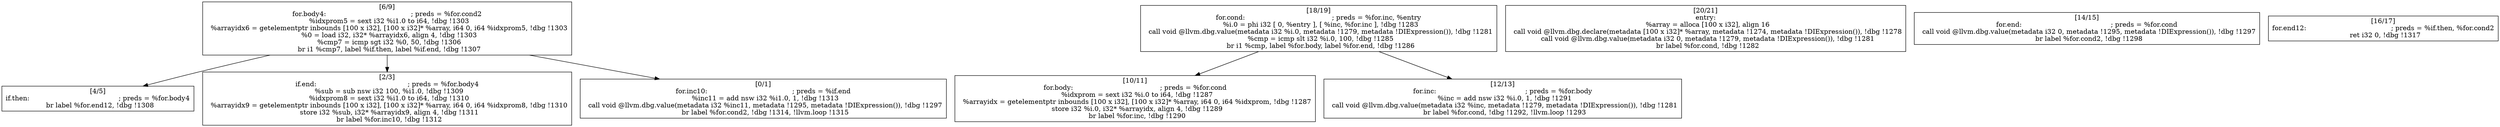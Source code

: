 
digraph G {


node35 [label="[6/9]
for.body4:                                        ; preds = %for.cond2
  %idxprom5 = sext i32 %i1.0 to i64, !dbg !1303
  %arrayidx6 = getelementptr inbounds [100 x i32], [100 x i32]* %array, i64 0, i64 %idxprom5, !dbg !1303
  %0 = load i32, i32* %arrayidx6, align 4, !dbg !1303
  %cmp7 = icmp sgt i32 %0, 50, !dbg !1306
  br i1 %cmp7, label %if.then, label %if.end, !dbg !1307
",shape=rectangle ]
node34 [label="[4/5]
if.then:                                          ; preds = %for.body4
  br label %for.end12, !dbg !1308
",shape=rectangle ]
node28 [label="[10/11]
for.body:                                         ; preds = %for.cond
  %idxprom = sext i32 %i.0 to i64, !dbg !1287
  %arrayidx = getelementptr inbounds [100 x i32], [100 x i32]* %array, i64 0, i64 %idxprom, !dbg !1287
  store i32 %i.0, i32* %arrayidx, align 4, !dbg !1289
  br label %for.inc, !dbg !1290
",shape=rectangle ]
node27 [label="[12/13]
for.inc:                                          ; preds = %for.body
  %inc = add nsw i32 %i.0, 1, !dbg !1291
  call void @llvm.dbg.value(metadata i32 %inc, metadata !1279, metadata !DIExpression()), !dbg !1281
  br label %for.cond, !dbg !1292, !llvm.loop !1293
",shape=rectangle ]
node33 [label="[18/19]
for.cond:                                         ; preds = %for.inc, %entry
  %i.0 = phi i32 [ 0, %entry ], [ %inc, %for.inc ], !dbg !1283
  call void @llvm.dbg.value(metadata i32 %i.0, metadata !1279, metadata !DIExpression()), !dbg !1281
  %cmp = icmp slt i32 %i.0, 100, !dbg !1285
  br i1 %cmp, label %for.body, label %for.end, !dbg !1286
",shape=rectangle ]
node29 [label="[2/3]
if.end:                                           ; preds = %for.body4
  %sub = sub nsw i32 100, %i1.0, !dbg !1309
  %idxprom8 = sext i32 %i1.0 to i64, !dbg !1310
  %arrayidx9 = getelementptr inbounds [100 x i32], [100 x i32]* %array, i64 0, i64 %idxprom8, !dbg !1310
  store i32 %sub, i32* %arrayidx9, align 4, !dbg !1311
  br label %for.inc10, !dbg !1312
",shape=rectangle ]
node30 [label="[0/1]
for.inc10:                                        ; preds = %if.end
  %inc11 = add nsw i32 %i1.0, 1, !dbg !1313
  call void @llvm.dbg.value(metadata i32 %inc11, metadata !1295, metadata !DIExpression()), !dbg !1297
  br label %for.cond2, !dbg !1314, !llvm.loop !1315
",shape=rectangle ]
node32 [label="[20/21]
entry:
  %array = alloca [100 x i32], align 16
  call void @llvm.dbg.declare(metadata [100 x i32]* %array, metadata !1274, metadata !DIExpression()), !dbg !1278
  call void @llvm.dbg.value(metadata i32 0, metadata !1279, metadata !DIExpression()), !dbg !1281
  br label %for.cond, !dbg !1282
",shape=rectangle ]
node36 [label="[14/15]
for.end:                                          ; preds = %for.cond
  call void @llvm.dbg.value(metadata i32 0, metadata !1295, metadata !DIExpression()), !dbg !1297
  br label %for.cond2, !dbg !1298
",shape=rectangle ]
node31 [label="[16/17]
for.end12:                                        ; preds = %if.then, %for.cond2
  ret i32 0, !dbg !1317
",shape=rectangle ]

node33->node28 [ ]
node33->node27 [ ]
node35->node29 [ ]
node35->node30 [ ]
node35->node34 [ ]


}
